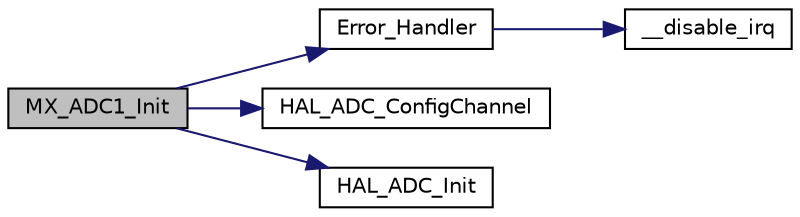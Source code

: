 digraph "MX_ADC1_Init"
{
 // LATEX_PDF_SIZE
  edge [fontname="Helvetica",fontsize="10",labelfontname="Helvetica",labelfontsize="10"];
  node [fontname="Helvetica",fontsize="10",shape=record];
  rankdir="LR";
  Node1 [label="MX_ADC1_Init",height=0.2,width=0.4,color="black", fillcolor="grey75", style="filled", fontcolor="black",tooltip=" "];
  Node1 -> Node2 [color="midnightblue",fontsize="10",style="solid",fontname="Helvetica"];
  Node2 [label="Error_Handler",height=0.2,width=0.4,color="black", fillcolor="white", style="filled",URL="$main_8h.html#a1730ffe1e560465665eb47d9264826f9",tooltip="This function is executed in case of error occurrence."];
  Node2 -> Node3 [color="midnightblue",fontsize="10",style="solid",fontname="Helvetica"];
  Node3 [label="__disable_irq",height=0.2,width=0.4,color="black", fillcolor="white", style="filled",URL="$group___c_m_s_i_s___core___reg_acc_functions.html#ga2299877e4ba3e162ca9dbabd6e0abef6",tooltip="Disable IRQ Interrupts."];
  Node1 -> Node4 [color="midnightblue",fontsize="10",style="solid",fontname="Helvetica"];
  Node4 [label="HAL_ADC_ConfigChannel",height=0.2,width=0.4,color="black", fillcolor="white", style="filled",URL="$group___a_d_c___exported___functions___group3.html#gac6f70c4927204d6f50ab44c8e4800106",tooltip=" "];
  Node1 -> Node5 [color="midnightblue",fontsize="10",style="solid",fontname="Helvetica"];
  Node5 [label="HAL_ADC_Init",height=0.2,width=0.4,color="black", fillcolor="white", style="filled",URL="$group___a_d_c___exported___functions___group1.html#ga33ddb73d4880bd425aaa43c5c52bb13a",tooltip=" "];
}
